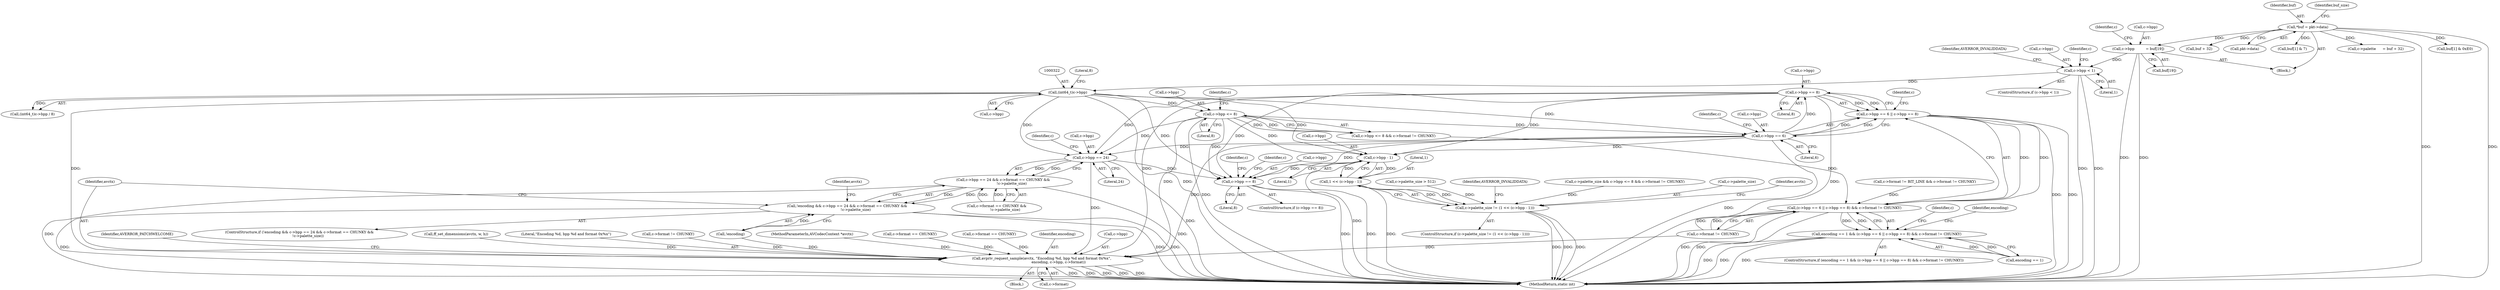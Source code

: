 digraph "0_FFmpeg_1e42736b95065c69a7481d0cf55247024f54b660@pointer" {
"1000367" [label="(Call,c->bpp == 8)"];
"1000362" [label="(Call,c->bpp == 6)"];
"1000338" [label="(Call,c->bpp <= 8)"];
"1000321" [label="(Call,(int64_t)c->bpp)"];
"1000232" [label="(Call,c->bpp < 1)"];
"1000168" [label="(Call,c->bpp          = buf[19])"];
"1000127" [label="(Call,*buf = pkt->data)"];
"1000361" [label="(Call,c->bpp == 6 || c->bpp == 8)"];
"1000360" [label="(Call,(c->bpp == 6 || c->bpp == 8) && c->format != CHUNKY)"];
"1000356" [label="(Call,encoding == 1 && (c->bpp == 6 || c->bpp == 8) && c->format != CHUNKY)"];
"1000385" [label="(Call,c->bpp - 1)"];
"1000383" [label="(Call,1 << (c->bpp - 1))"];
"1000379" [label="(Call,c->palette_size != (1 << (c->bpp - 1)))"];
"1000480" [label="(Call,c->bpp == 8)"];
"1000403" [label="(Call,c->bpp == 24)"];
"1000402" [label="(Call,c->bpp == 24 && c->format == CHUNKY &&\n               !c->palette_size)"];
"1000399" [label="(Call,!encoding && c->bpp == 24 && c->format == CHUNKY &&\n               !c->palette_size)"];
"1000426" [label="(Call,avpriv_request_sample(avctx, \"Encoding %d, bpp %d and format 0x%x\",\n                              encoding, c->bpp, c->format))"];
"1000326" [label="(Literal,8)"];
"1000385" [label="(Call,c->bpp - 1)"];
"1000486" [label="(Identifier,c)"];
"1000243" [label="(Identifier,c)"];
"1000128" [label="(Identifier,buf)"];
"1000362" [label="(Call,c->bpp == 6)"];
"1000232" [label="(Call,c->bpp < 1)"];
"1000386" [label="(Call,c->bpp)"];
"1000270" [label="(Call,ff_set_dimensions(avctx, w, h))"];
"1000381" [label="(Identifier,c)"];
"1000380" [label="(Call,c->palette_size)"];
"1000479" [label="(ControlStructure,if (c->bpp == 8))"];
"1000404" [label="(Call,c->bpp)"];
"1000402" [label="(Call,c->bpp == 24 && c->format == CHUNKY &&\n               !c->palette_size)"];
"1000514" [label="(MethodReturn,static int)"];
"1000233" [label="(Call,c->bpp)"];
"1000426" [label="(Call,avpriv_request_sample(avctx, \"Encoding %d, bpp %d and format 0x%x\",\n                              encoding, c->bpp, c->format))"];
"1000356" [label="(Call,encoding == 1 && (c->bpp == 6 || c->bpp == 8) && c->format != CHUNKY)"];
"1000484" [label="(Literal,8)"];
"1000379" [label="(Call,c->palette_size != (1 << (c->bpp - 1)))"];
"1000236" [label="(Literal,1)"];
"1000321" [label="(Call,(int64_t)c->bpp)"];
"1000401" [label="(Identifier,encoding)"];
"1000177" [label="(Identifier,c)"];
"1000367" [label="(Call,c->bpp == 8)"];
"1000371" [label="(Literal,8)"];
"1000398" [label="(ControlStructure,if (!encoding && c->bpp == 24 && c->format == CHUNKY &&\n               !c->palette_size))"];
"1000323" [label="(Call,c->bpp)"];
"1000169" [label="(Call,c->bpp)"];
"1000433" [label="(Call,c->format)"];
"1000168" [label="(Call,c->bpp          = buf[19])"];
"1000407" [label="(Literal,24)"];
"1000428" [label="(Literal,\"Encoding %d, bpp %d and format 0x%x\")"];
"1000149" [label="(Call,buf[1] & 0xE0)"];
"1000400" [label="(Call,!encoding)"];
"1000383" [label="(Call,1 << (c->bpp - 1))"];
"1000343" [label="(Call,c->format != CHUNKY)"];
"1000231" [label="(ControlStructure,if (c->bpp < 1))"];
"1000361" [label="(Call,c->bpp == 6 || c->bpp == 8)"];
"1000378" [label="(ControlStructure,if (c->palette_size != (1 << (c->bpp - 1))))"];
"1000425" [label="(Block,)"];
"1000437" [label="(Identifier,AVERROR_PATCHWELCOME)"];
"1000490" [label="(Identifier,c)"];
"1000427" [label="(Identifier,avctx)"];
"1000345" [label="(Identifier,c)"];
"1000360" [label="(Call,(c->bpp == 6 || c->bpp == 8) && c->format != CHUNKY)"];
"1000372" [label="(Call,c->format != CHUNKY)"];
"1000480" [label="(Call,c->bpp == 8)"];
"1000337" [label="(Call,c->bpp <= 8 && c->format != CHUNKY)"];
"1000101" [label="(MethodParameterIn,AVCodecContext *avctx)"];
"1000320" [label="(Call,(int64_t)c->bpp / 8)"];
"1000409" [label="(Call,c->format == CHUNKY)"];
"1000127" [label="(Call,*buf = pkt->data)"];
"1000421" [label="(Identifier,avctx)"];
"1000338" [label="(Call,c->bpp <= 8)"];
"1000368" [label="(Call,c->bpp)"];
"1000134" [label="(Identifier,buf_size)"];
"1000408" [label="(Call,c->format == CHUNKY &&\n               !c->palette_size)"];
"1000105" [label="(Block,)"];
"1000394" [label="(Identifier,avctx)"];
"1000403" [label="(Call,c->bpp == 24)"];
"1000389" [label="(Literal,1)"];
"1000384" [label="(Literal,1)"];
"1000342" [label="(Literal,8)"];
"1000369" [label="(Identifier,c)"];
"1000481" [label="(Call,c->bpp)"];
"1000278" [label="(Call,c->format == CHUNKY)"];
"1000188" [label="(Call,buf + 32)"];
"1000355" [label="(ControlStructure,if (encoding == 1 && (c->bpp == 6 || c->bpp == 8) && c->format != CHUNKY))"];
"1000374" [label="(Identifier,c)"];
"1000246" [label="(Call,c->format != BIT_LINE && c->format != CHUNKY)"];
"1000411" [label="(Identifier,c)"];
"1000140" [label="(Call,buf[1] & 7)"];
"1000184" [label="(Call,c->palette      = buf + 32)"];
"1000214" [label="(Call,c->palette_size > 512)"];
"1000391" [label="(Identifier,AVERROR_INVALIDDATA)"];
"1000129" [label="(Call,pkt->data)"];
"1000429" [label="(Identifier,encoding)"];
"1000238" [label="(Identifier,AVERROR_INVALIDDATA)"];
"1000399" [label="(Call,!encoding && c->bpp == 24 && c->format == CHUNKY &&\n               !c->palette_size)"];
"1000430" [label="(Call,c->bpp)"];
"1000357" [label="(Call,encoding == 1)"];
"1000333" [label="(Call,c->palette_size && c->bpp <= 8 && c->format != CHUNKY)"];
"1000339" [label="(Call,c->bpp)"];
"1000172" [label="(Call,buf[19])"];
"1000363" [label="(Call,c->bpp)"];
"1000366" [label="(Literal,6)"];
"1000367" -> "1000361"  [label="AST: "];
"1000367" -> "1000371"  [label="CFG: "];
"1000368" -> "1000367"  [label="AST: "];
"1000371" -> "1000367"  [label="AST: "];
"1000361" -> "1000367"  [label="CFG: "];
"1000367" -> "1000514"  [label="DDG: "];
"1000367" -> "1000361"  [label="DDG: "];
"1000367" -> "1000361"  [label="DDG: "];
"1000362" -> "1000367"  [label="DDG: "];
"1000367" -> "1000385"  [label="DDG: "];
"1000367" -> "1000403"  [label="DDG: "];
"1000367" -> "1000426"  [label="DDG: "];
"1000367" -> "1000480"  [label="DDG: "];
"1000362" -> "1000361"  [label="AST: "];
"1000362" -> "1000366"  [label="CFG: "];
"1000363" -> "1000362"  [label="AST: "];
"1000366" -> "1000362"  [label="AST: "];
"1000369" -> "1000362"  [label="CFG: "];
"1000361" -> "1000362"  [label="CFG: "];
"1000362" -> "1000514"  [label="DDG: "];
"1000362" -> "1000361"  [label="DDG: "];
"1000362" -> "1000361"  [label="DDG: "];
"1000338" -> "1000362"  [label="DDG: "];
"1000321" -> "1000362"  [label="DDG: "];
"1000362" -> "1000385"  [label="DDG: "];
"1000362" -> "1000403"  [label="DDG: "];
"1000362" -> "1000426"  [label="DDG: "];
"1000362" -> "1000480"  [label="DDG: "];
"1000338" -> "1000337"  [label="AST: "];
"1000338" -> "1000342"  [label="CFG: "];
"1000339" -> "1000338"  [label="AST: "];
"1000342" -> "1000338"  [label="AST: "];
"1000345" -> "1000338"  [label="CFG: "];
"1000337" -> "1000338"  [label="CFG: "];
"1000338" -> "1000514"  [label="DDG: "];
"1000338" -> "1000337"  [label="DDG: "];
"1000338" -> "1000337"  [label="DDG: "];
"1000321" -> "1000338"  [label="DDG: "];
"1000338" -> "1000385"  [label="DDG: "];
"1000338" -> "1000403"  [label="DDG: "];
"1000338" -> "1000426"  [label="DDG: "];
"1000338" -> "1000480"  [label="DDG: "];
"1000321" -> "1000320"  [label="AST: "];
"1000321" -> "1000323"  [label="CFG: "];
"1000322" -> "1000321"  [label="AST: "];
"1000323" -> "1000321"  [label="AST: "];
"1000326" -> "1000321"  [label="CFG: "];
"1000321" -> "1000514"  [label="DDG: "];
"1000321" -> "1000320"  [label="DDG: "];
"1000232" -> "1000321"  [label="DDG: "];
"1000321" -> "1000385"  [label="DDG: "];
"1000321" -> "1000403"  [label="DDG: "];
"1000321" -> "1000426"  [label="DDG: "];
"1000321" -> "1000480"  [label="DDG: "];
"1000232" -> "1000231"  [label="AST: "];
"1000232" -> "1000236"  [label="CFG: "];
"1000233" -> "1000232"  [label="AST: "];
"1000236" -> "1000232"  [label="AST: "];
"1000238" -> "1000232"  [label="CFG: "];
"1000243" -> "1000232"  [label="CFG: "];
"1000232" -> "1000514"  [label="DDG: "];
"1000232" -> "1000514"  [label="DDG: "];
"1000168" -> "1000232"  [label="DDG: "];
"1000168" -> "1000105"  [label="AST: "];
"1000168" -> "1000172"  [label="CFG: "];
"1000169" -> "1000168"  [label="AST: "];
"1000172" -> "1000168"  [label="AST: "];
"1000177" -> "1000168"  [label="CFG: "];
"1000168" -> "1000514"  [label="DDG: "];
"1000168" -> "1000514"  [label="DDG: "];
"1000127" -> "1000168"  [label="DDG: "];
"1000127" -> "1000105"  [label="AST: "];
"1000127" -> "1000129"  [label="CFG: "];
"1000128" -> "1000127"  [label="AST: "];
"1000129" -> "1000127"  [label="AST: "];
"1000134" -> "1000127"  [label="CFG: "];
"1000127" -> "1000514"  [label="DDG: "];
"1000127" -> "1000514"  [label="DDG: "];
"1000127" -> "1000140"  [label="DDG: "];
"1000127" -> "1000149"  [label="DDG: "];
"1000127" -> "1000184"  [label="DDG: "];
"1000127" -> "1000188"  [label="DDG: "];
"1000361" -> "1000360"  [label="AST: "];
"1000374" -> "1000361"  [label="CFG: "];
"1000360" -> "1000361"  [label="CFG: "];
"1000361" -> "1000514"  [label="DDG: "];
"1000361" -> "1000514"  [label="DDG: "];
"1000361" -> "1000360"  [label="DDG: "];
"1000361" -> "1000360"  [label="DDG: "];
"1000360" -> "1000356"  [label="AST: "];
"1000360" -> "1000372"  [label="CFG: "];
"1000372" -> "1000360"  [label="AST: "];
"1000356" -> "1000360"  [label="CFG: "];
"1000360" -> "1000514"  [label="DDG: "];
"1000360" -> "1000514"  [label="DDG: "];
"1000360" -> "1000356"  [label="DDG: "];
"1000360" -> "1000356"  [label="DDG: "];
"1000337" -> "1000360"  [label="DDG: "];
"1000246" -> "1000360"  [label="DDG: "];
"1000372" -> "1000360"  [label="DDG: "];
"1000372" -> "1000360"  [label="DDG: "];
"1000356" -> "1000355"  [label="AST: "];
"1000356" -> "1000357"  [label="CFG: "];
"1000357" -> "1000356"  [label="AST: "];
"1000381" -> "1000356"  [label="CFG: "];
"1000401" -> "1000356"  [label="CFG: "];
"1000356" -> "1000514"  [label="DDG: "];
"1000356" -> "1000514"  [label="DDG: "];
"1000356" -> "1000514"  [label="DDG: "];
"1000357" -> "1000356"  [label="DDG: "];
"1000357" -> "1000356"  [label="DDG: "];
"1000385" -> "1000383"  [label="AST: "];
"1000385" -> "1000389"  [label="CFG: "];
"1000386" -> "1000385"  [label="AST: "];
"1000389" -> "1000385"  [label="AST: "];
"1000383" -> "1000385"  [label="CFG: "];
"1000385" -> "1000514"  [label="DDG: "];
"1000385" -> "1000383"  [label="DDG: "];
"1000385" -> "1000383"  [label="DDG: "];
"1000385" -> "1000480"  [label="DDG: "];
"1000383" -> "1000379"  [label="AST: "];
"1000384" -> "1000383"  [label="AST: "];
"1000379" -> "1000383"  [label="CFG: "];
"1000383" -> "1000514"  [label="DDG: "];
"1000383" -> "1000379"  [label="DDG: "];
"1000383" -> "1000379"  [label="DDG: "];
"1000379" -> "1000378"  [label="AST: "];
"1000380" -> "1000379"  [label="AST: "];
"1000391" -> "1000379"  [label="CFG: "];
"1000394" -> "1000379"  [label="CFG: "];
"1000379" -> "1000514"  [label="DDG: "];
"1000379" -> "1000514"  [label="DDG: "];
"1000379" -> "1000514"  [label="DDG: "];
"1000333" -> "1000379"  [label="DDG: "];
"1000214" -> "1000379"  [label="DDG: "];
"1000480" -> "1000479"  [label="AST: "];
"1000480" -> "1000484"  [label="CFG: "];
"1000481" -> "1000480"  [label="AST: "];
"1000484" -> "1000480"  [label="AST: "];
"1000486" -> "1000480"  [label="CFG: "];
"1000490" -> "1000480"  [label="CFG: "];
"1000480" -> "1000514"  [label="DDG: "];
"1000480" -> "1000514"  [label="DDG: "];
"1000403" -> "1000480"  [label="DDG: "];
"1000403" -> "1000402"  [label="AST: "];
"1000403" -> "1000407"  [label="CFG: "];
"1000404" -> "1000403"  [label="AST: "];
"1000407" -> "1000403"  [label="AST: "];
"1000411" -> "1000403"  [label="CFG: "];
"1000402" -> "1000403"  [label="CFG: "];
"1000403" -> "1000514"  [label="DDG: "];
"1000403" -> "1000402"  [label="DDG: "];
"1000403" -> "1000402"  [label="DDG: "];
"1000403" -> "1000426"  [label="DDG: "];
"1000402" -> "1000399"  [label="AST: "];
"1000402" -> "1000408"  [label="CFG: "];
"1000408" -> "1000402"  [label="AST: "];
"1000399" -> "1000402"  [label="CFG: "];
"1000402" -> "1000514"  [label="DDG: "];
"1000402" -> "1000514"  [label="DDG: "];
"1000402" -> "1000399"  [label="DDG: "];
"1000402" -> "1000399"  [label="DDG: "];
"1000408" -> "1000402"  [label="DDG: "];
"1000408" -> "1000402"  [label="DDG: "];
"1000399" -> "1000398"  [label="AST: "];
"1000399" -> "1000400"  [label="CFG: "];
"1000400" -> "1000399"  [label="AST: "];
"1000421" -> "1000399"  [label="CFG: "];
"1000427" -> "1000399"  [label="CFG: "];
"1000399" -> "1000514"  [label="DDG: "];
"1000399" -> "1000514"  [label="DDG: "];
"1000399" -> "1000514"  [label="DDG: "];
"1000400" -> "1000399"  [label="DDG: "];
"1000426" -> "1000425"  [label="AST: "];
"1000426" -> "1000433"  [label="CFG: "];
"1000427" -> "1000426"  [label="AST: "];
"1000428" -> "1000426"  [label="AST: "];
"1000429" -> "1000426"  [label="AST: "];
"1000430" -> "1000426"  [label="AST: "];
"1000433" -> "1000426"  [label="AST: "];
"1000437" -> "1000426"  [label="CFG: "];
"1000426" -> "1000514"  [label="DDG: "];
"1000426" -> "1000514"  [label="DDG: "];
"1000426" -> "1000514"  [label="DDG: "];
"1000426" -> "1000514"  [label="DDG: "];
"1000426" -> "1000514"  [label="DDG: "];
"1000270" -> "1000426"  [label="DDG: "];
"1000101" -> "1000426"  [label="DDG: "];
"1000400" -> "1000426"  [label="DDG: "];
"1000343" -> "1000426"  [label="DDG: "];
"1000372" -> "1000426"  [label="DDG: "];
"1000409" -> "1000426"  [label="DDG: "];
"1000278" -> "1000426"  [label="DDG: "];
}
